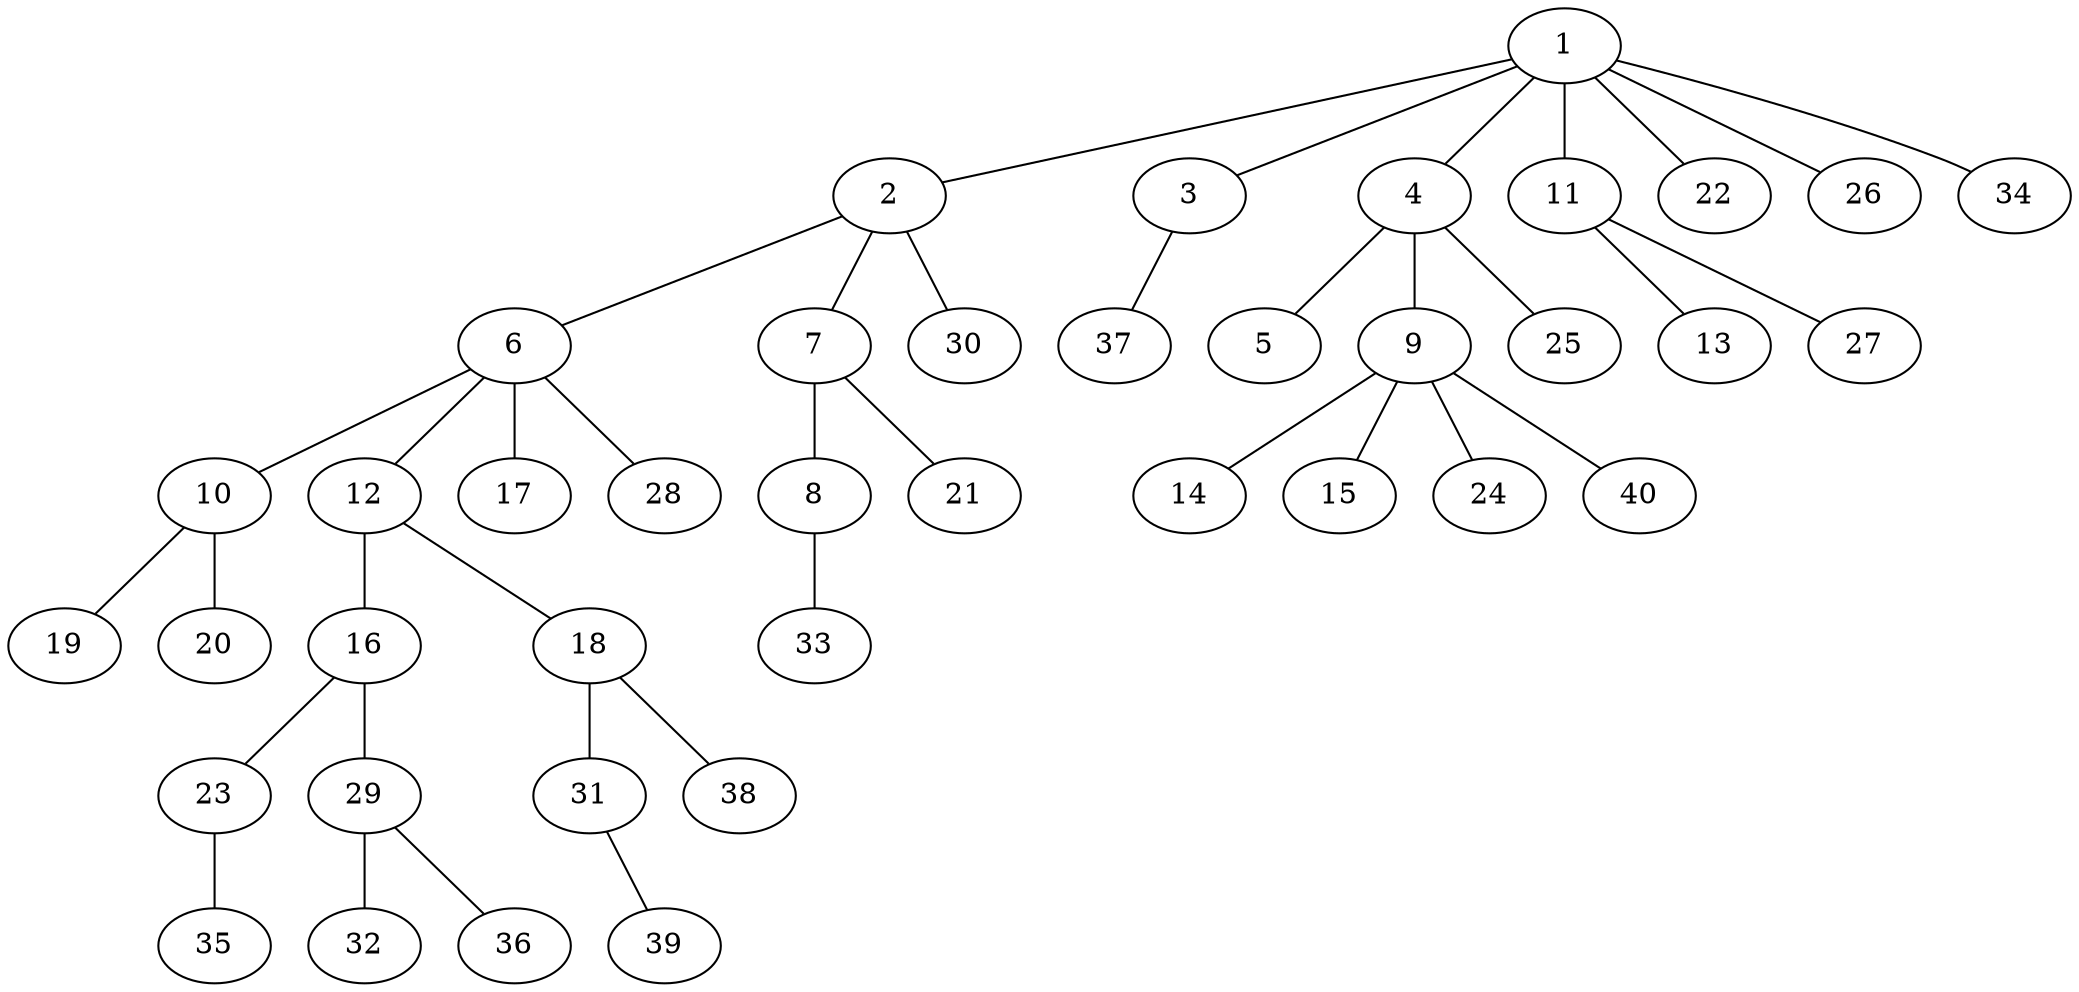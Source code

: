 graph graphname {1--2
1--3
1--4
1--11
1--22
1--26
1--34
2--6
2--7
2--30
3--37
4--5
4--9
4--25
6--10
6--12
6--17
6--28
7--8
7--21
8--33
9--14
9--15
9--24
9--40
10--19
10--20
11--13
11--27
12--16
12--18
16--23
16--29
18--31
18--38
23--35
29--32
29--36
31--39
}